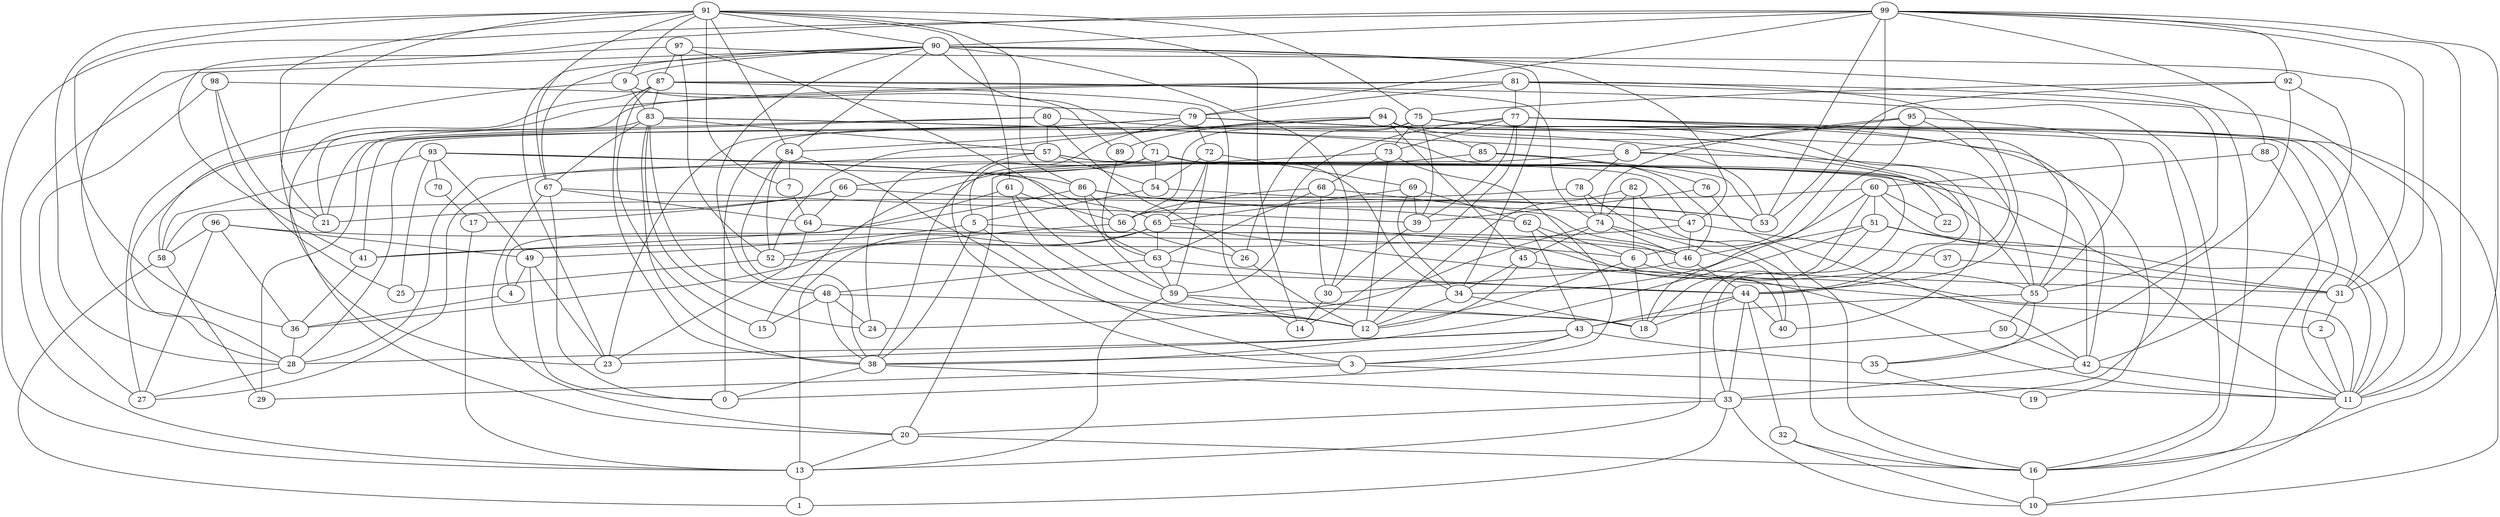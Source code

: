 digraph GG_graph {

subgraph G_graph {
edge [color = black]
"94" -> "45" [dir = none]
"68" -> "30" [dir = none]
"71" -> "34" [dir = none]
"97" -> "87" [dir = none]
"37" -> "31" [dir = none]
"46" -> "30" [dir = none]
"98" -> "27" [dir = none]
"52" -> "25" [dir = none]
"85" -> "76" [dir = none]
"5" -> "3" [dir = none]
"33" -> "20" [dir = none]
"6" -> "18" [dir = none]
"6" -> "55" [dir = none]
"6" -> "12" [dir = none]
"82" -> "6" [dir = none]
"61" -> "12" [dir = none]
"92" -> "42" [dir = none]
"42" -> "11" [dir = none]
"49" -> "4" [dir = none]
"80" -> "28" [dir = none]
"62" -> "11" [dir = none]
"3" -> "29" [dir = none]
"3" -> "11" [dir = none]
"55" -> "35" [dir = none]
"48" -> "24" [dir = none]
"48" -> "38" [dir = none]
"31" -> "2" [dir = none]
"45" -> "34" [dir = none]
"57" -> "42" [dir = none]
"39" -> "30" [dir = none]
"58" -> "1" [dir = none]
"30" -> "14" [dir = none]
"84" -> "7" [dir = none]
"84" -> "12" [dir = none]
"86" -> "47" [dir = none]
"86" -> "59" [dir = none]
"86" -> "56" [dir = none]
"87" -> "15" [dir = none]
"87" -> "14" [dir = none]
"11" -> "10" [dir = none]
"90" -> "67" [dir = none]
"90" -> "34" [dir = none]
"90" -> "9" [dir = none]
"90" -> "13" [dir = none]
"90" -> "84" [dir = none]
"74" -> "24" [dir = none]
"13" -> "1" [dir = none]
"76" -> "42" [dir = none]
"78" -> "16" [dir = none]
"9" -> "89" [dir = none]
"9" -> "27" [dir = none]
"93" -> "25" [dir = none]
"93" -> "70" [dir = none]
"93" -> "49" [dir = none]
"93" -> "65" [dir = none]
"72" -> "54" [dir = none]
"72" -> "69" [dir = none]
"91" -> "86" [dir = none]
"91" -> "14" [dir = none]
"91" -> "28" [dir = none]
"91" -> "9" [dir = none]
"79" -> "40" [dir = none]
"79" -> "0" [dir = none]
"51" -> "38" [dir = none]
"51" -> "13" [dir = none]
"83" -> "48" [dir = none]
"75" -> "26" [dir = none]
"75" -> "11" [dir = none]
"66" -> "64" [dir = none]
"70" -> "17" [dir = none]
"77" -> "73" [dir = none]
"77" -> "28" [dir = none]
"43" -> "23" [dir = none]
"47" -> "41" [dir = none]
"96" -> "49" [dir = none]
"65" -> "36" [dir = none]
"65" -> "63" [dir = none]
"65" -> "11" [dir = none]
"65" -> "13" [dir = none]
"7" -> "64" [dir = none]
"50" -> "42" [dir = none]
"60" -> "22" [dir = none]
"60" -> "34" [dir = none]
"8" -> "20" [dir = none]
"8" -> "53" [dir = none]
"35" -> "19" [dir = none]
"81" -> "21" [dir = none]
"81" -> "55" [dir = none]
"95" -> "8" [dir = none]
"69" -> "34" [dir = none]
"32" -> "16" [dir = none]
"64" -> "23" [dir = none]
"99" -> "88" [dir = none]
"99" -> "31" [dir = none]
"99" -> "16" [dir = none]
"99" -> "53" [dir = none]
"99" -> "79" [dir = none]
"99" -> "90" [dir = none]
"63" -> "44" [dir = none]
"81" -> "44" [dir = none]
"97" -> "31" [dir = none]
"87" -> "74" [dir = none]
"98" -> "25" [dir = none]
"93" -> "86" [dir = none]
"62" -> "6" [dir = none]
"61" -> "59" [dir = none]
"43" -> "35" [dir = none]
"73" -> "66" [dir = none]
"94" -> "84" [dir = none]
"16" -> "10" [dir = none]
"94" -> "89" [dir = none]
"90" -> "71" [dir = none]
"83" -> "57" [dir = none]
"5" -> "31" [dir = none]
"95" -> "18" [dir = none]
"71" -> "47" [dir = none]
"91" -> "36" [dir = none]
"82" -> "16" [dir = none]
"60" -> "56" [dir = none]
"57" -> "54" [dir = none]
"75" -> "41" [dir = none]
"97" -> "63" [dir = none]
"83" -> "38" [dir = none]
"81" -> "58" [dir = none]
"57" -> "33" [dir = none]
"44" -> "32" [dir = none]
"96" -> "46" [dir = none]
"87" -> "16" [dir = none]
"55" -> "50" [dir = none]
"49" -> "0" [dir = none]
"79" -> "23" [dir = none]
"43" -> "38" [dir = none]
"38" -> "33" [dir = none]
"94" -> "52" [dir = none]
"69" -> "62" [dir = none]
"75" -> "56" [dir = none]
"66" -> "53" [dir = none]
"91" -> "20" [dir = none]
"74" -> "40" [dir = none]
"91" -> "61" [dir = none]
"20" -> "13" [dir = none]
"92" -> "75" [dir = none]
"67" -> "64" [dir = none]
"56" -> "52" [dir = none]
"94" -> "55" [dir = none]
"43" -> "28" [dir = none]
"91" -> "7" [dir = none]
"4" -> "36" [dir = none]
"55" -> "43" [dir = none]
"78" -> "58" [dir = none]
"41" -> "36" [dir = none]
"88" -> "16" [dir = none]
"79" -> "5" [dir = none]
"94" -> "85" [dir = none]
"67" -> "20" [dir = none]
"64" -> "6" [dir = none]
"62" -> "43" [dir = none]
"83" -> "67" [dir = none]
"63" -> "48" [dir = none]
"99" -> "41" [dir = none]
"36" -> "28" [dir = none]
"73" -> "3" [dir = none]
"85" -> "15" [dir = none]
"75" -> "39" [dir = none]
"2" -> "11" [dir = none]
"26" -> "12" [dir = none]
"63" -> "59" [dir = none]
"80" -> "26" [dir = none]
"81" -> "77" [dir = none]
"71" -> "24" [dir = none]
"9" -> "83" [dir = none]
"78" -> "74" [dir = none]
"48" -> "18" [dir = none]
"88" -> "60" [dir = none]
"97" -> "28" [dir = none]
"43" -> "3" [dir = none]
"90" -> "16" [dir = none]
"71" -> "54" [dir = none]
"5" -> "38" [dir = none]
"69" -> "39" [dir = none]
"66" -> "17" [dir = none]
"17" -> "13" [dir = none]
"51" -> "31" [dir = none]
"5" -> "49" [dir = none]
"60" -> "51" [dir = none]
"67" -> "39" [dir = none]
"44" -> "43" [dir = none]
"68" -> "56" [dir = none]
"97" -> "52" [dir = none]
"46" -> "44" [dir = none]
"76" -> "39" [dir = none]
"82" -> "12" [dir = none]
"99" -> "92" [dir = none]
"72" -> "59" [dir = none]
"75" -> "19" [dir = none]
"73" -> "68" [dir = none]
"56" -> "26" [dir = none]
"57" -> "3" [dir = none]
"77" -> "39" [dir = none]
"95" -> "55" [dir = none]
"66" -> "21" [dir = none]
"34" -> "18" [dir = none]
"54" -> "53" [dir = none]
"59" -> "18" [dir = none]
"51" -> "11" [dir = none]
"75" -> "73" [dir = none]
"95" -> "74" [dir = none]
"57" -> "28" [dir = none]
"86" -> "62" [dir = none]
"72" -> "65" [dir = none]
"91" -> "67" [dir = none]
"90" -> "47" [dir = none]
"85" -> "53" [dir = none]
"83" -> "8" [dir = none]
"32" -> "10" [dir = none]
"77" -> "14" [dir = none]
"91" -> "90" [dir = none]
"80" -> "21" [dir = none]
"61" -> "56" [dir = none]
"84" -> "52" [dir = none]
"47" -> "46" [dir = none]
"81" -> "79" [dir = none]
"92" -> "53" [dir = none]
"60" -> "18" [dir = none]
"20" -> "16" [dir = none]
"52" -> "44" [dir = none]
"65" -> "40" [dir = none]
"79" -> "44" [dir = none]
"90" -> "23" [dir = none]
"67" -> "0" [dir = none]
"87" -> "38" [dir = none]
"77" -> "59" [dir = none]
"59" -> "13" [dir = none]
"75" -> "31" [dir = none]
"45" -> "2" [dir = none]
"95" -> "44" [dir = none]
"98" -> "21" [dir = none]
"99" -> "13" [dir = none]
"8" -> "78" [dir = none]
"79" -> "72" [dir = none]
"89" -> "63" [dir = none]
"91" -> "21" [dir = none]
"74" -> "45" [dir = none]
"60" -> "11" [dir = none]
"83" -> "24" [dir = none]
"47" -> "37" [dir = none]
"96" -> "36" [dir = none]
"98" -> "79" [dir = none]
"68" -> "63" [dir = none]
"81" -> "11" [dir = none]
"77" -> "42" [dir = none]
"51" -> "46" [dir = none]
"83" -> "46" [dir = none]
"80" -> "22" [dir = none]
"59" -> "12" [dir = none]
"44" -> "40" [dir = none]
"83" -> "29" [dir = none]
"49" -> "23" [dir = none]
"33" -> "10" [dir = none]
"54" -> "5" [dir = none]
"90" -> "30" [dir = none]
"45" -> "12" [dir = none]
"96" -> "58" [dir = none]
"73" -> "12" [dir = none]
"93" -> "11" [dir = none]
"50" -> "0" [dir = none]
"86" -> "41" [dir = none]
"71" -> "38" [dir = none]
"28" -> "27" [dir = none]
"71" -> "55" [dir = none]
"58" -> "29" [dir = none]
"82" -> "74" [dir = none]
"33" -> "1" [dir = none]
"91" -> "84" [dir = none]
"87" -> "83" [dir = none]
"38" -> "0" [dir = none]
"87" -> "23" [dir = none]
"74" -> "46" [dir = none]
"90" -> "48" [dir = none]
"71" -> "27" [dir = none]
"42" -> "33" [dir = none]
"99" -> "11" [dir = none]
"91" -> "75" [dir = none]
"77" -> "10" [dir = none]
"99" -> "6" [dir = none]
"80" -> "57" [dir = none]
"77" -> "33" [dir = none]
"68" -> "46" [dir = none]
"69" -> "65" [dir = none]
"44" -> "18" [dir = none]
"96" -> "27" [dir = none]
"48" -> "15" [dir = none]
"34" -> "12" [dir = none]
"44" -> "33" [dir = none]
"94" -> "11" [dir = none]
"8" -> "55" [dir = none]
"92" -> "35" [dir = none]
"93" -> "58" [dir = none]
"84" -> "38" [dir = none]
"61" -> "4" [dir = none]
}

}
